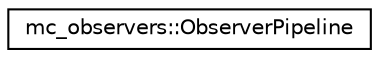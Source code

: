 digraph "Graphical Class Hierarchy"
{
 // INTERACTIVE_SVG=YES
  edge [fontname="Helvetica",fontsize="10",labelfontname="Helvetica",labelfontsize="10"];
  node [fontname="Helvetica",fontsize="10",shape=record];
  rankdir="LR";
  Node0 [label="mc_observers::ObserverPipeline",height=0.2,width=0.4,color="black", fillcolor="white", style="filled",URL="$structmc__observers_1_1ObserverPipeline.html",tooltip="State observation pipeline. "];
}
